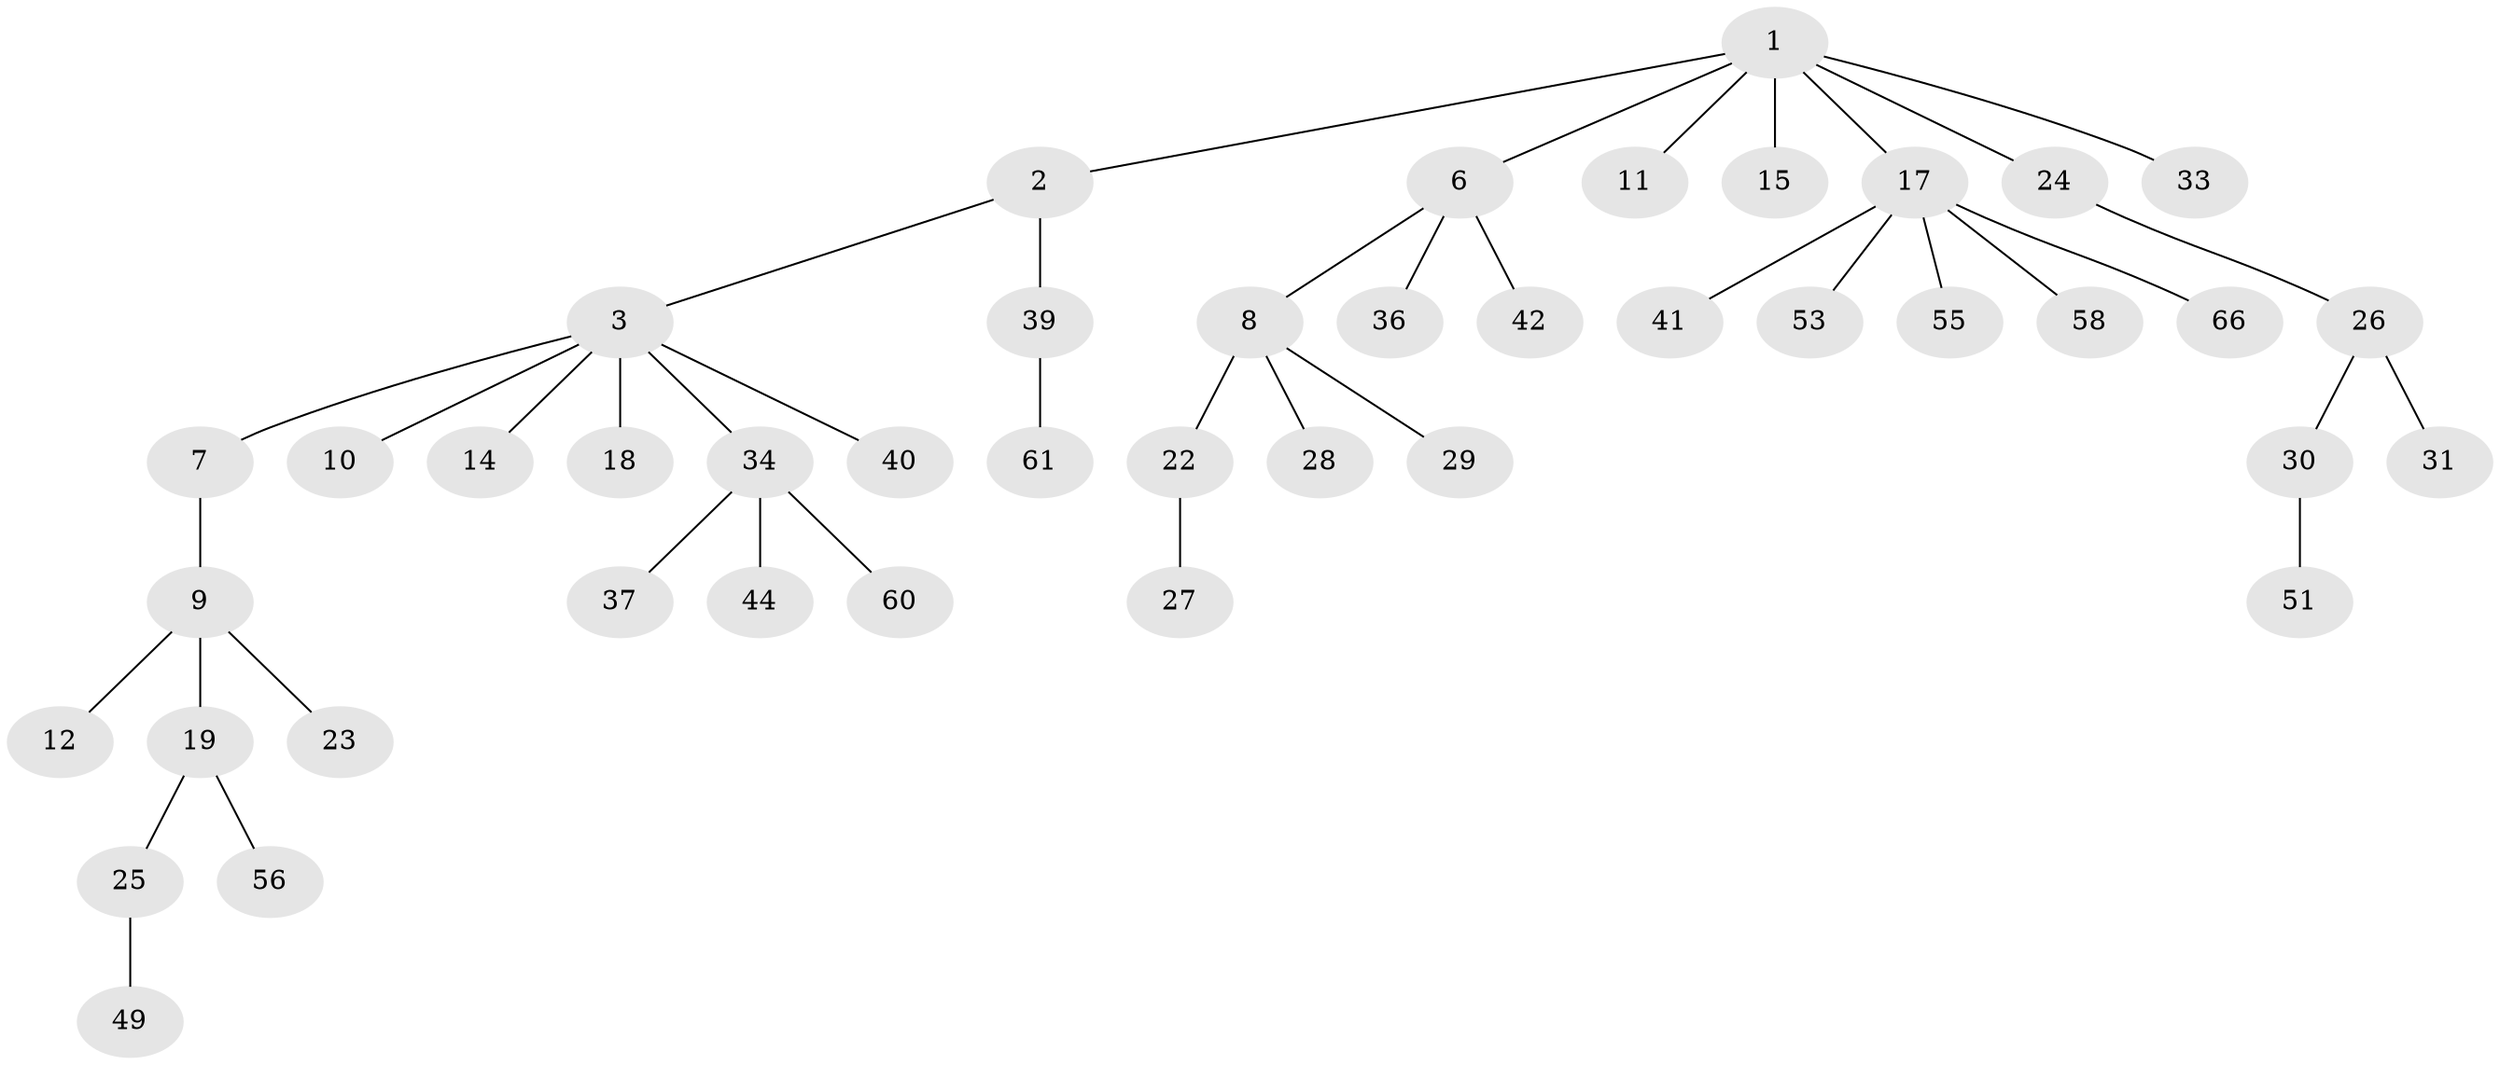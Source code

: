 // Generated by graph-tools (version 1.1) at 2025/52/02/27/25 19:52:13]
// undirected, 43 vertices, 42 edges
graph export_dot {
graph [start="1"]
  node [color=gray90,style=filled];
  1 [super="+5"];
  2 [super="+54"];
  3 [super="+4"];
  6 [super="+13"];
  7 [super="+67"];
  8 [super="+16"];
  9 [super="+57"];
  10 [super="+50"];
  11;
  12;
  14;
  15 [super="+21"];
  17 [super="+20"];
  18;
  19 [super="+48"];
  22 [super="+38"];
  23 [super="+59"];
  24 [super="+64"];
  25 [super="+32"];
  26 [super="+43"];
  27;
  28 [super="+45"];
  29 [super="+52"];
  30 [super="+46"];
  31;
  33 [super="+47"];
  34 [super="+35"];
  36;
  37;
  39;
  40;
  41 [super="+65"];
  42;
  44;
  49;
  51 [super="+62"];
  53;
  55;
  56;
  58 [super="+63"];
  60;
  61 [super="+68"];
  66;
  1 -- 2;
  1 -- 11;
  1 -- 15;
  1 -- 17;
  1 -- 33;
  1 -- 6;
  1 -- 24;
  2 -- 3;
  2 -- 39;
  3 -- 7;
  3 -- 10;
  3 -- 14;
  3 -- 18;
  3 -- 34;
  3 -- 40;
  6 -- 8;
  6 -- 42;
  6 -- 36;
  7 -- 9;
  8 -- 29;
  8 -- 28;
  8 -- 22;
  9 -- 12;
  9 -- 19;
  9 -- 23;
  17 -- 41;
  17 -- 55;
  17 -- 66;
  17 -- 58;
  17 -- 53;
  19 -- 25;
  19 -- 56;
  22 -- 27;
  24 -- 26;
  25 -- 49;
  26 -- 30;
  26 -- 31;
  30 -- 51;
  34 -- 37;
  34 -- 44;
  34 -- 60;
  39 -- 61;
}
